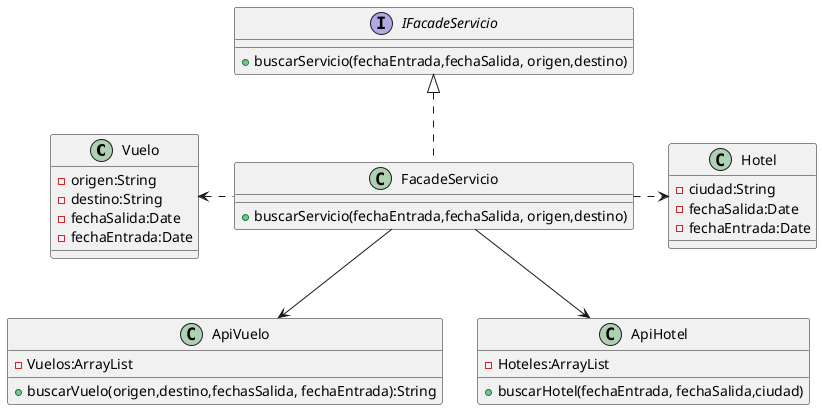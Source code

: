 @startuml

class Vuelo{
-origen:String
-destino:String
-fechaSalida:Date
-fechaEntrada:Date
}

class Hotel{
-ciudad:String
-fechaSalida:Date
-fechaEntrada:Date
}

interface IFacadeServicio
{
+buscarServicio(fechaEntrada,fechaSalida, origen,destino)
}
class ApiVuelo
{
-Vuelos:ArrayList
+buscarVuelo(origen,destino,fechasSalida, fechaEntrada):String
}

class ApiHotel
{
-Hoteles:ArrayList
+buscarHotel(fechaEntrada, fechaSalida,ciudad)
}
class FacadeServicio
{
+buscarServicio(fechaEntrada,fechaSalida, origen,destino)
}
FacadeServicio .l.> Vuelo
FacadeServicio .r.> Hotel
IFacadeServicio <|.. FacadeServicio
FacadeServicio -->ApiHotel
FacadeServicio --> ApiVuelo

@enduml